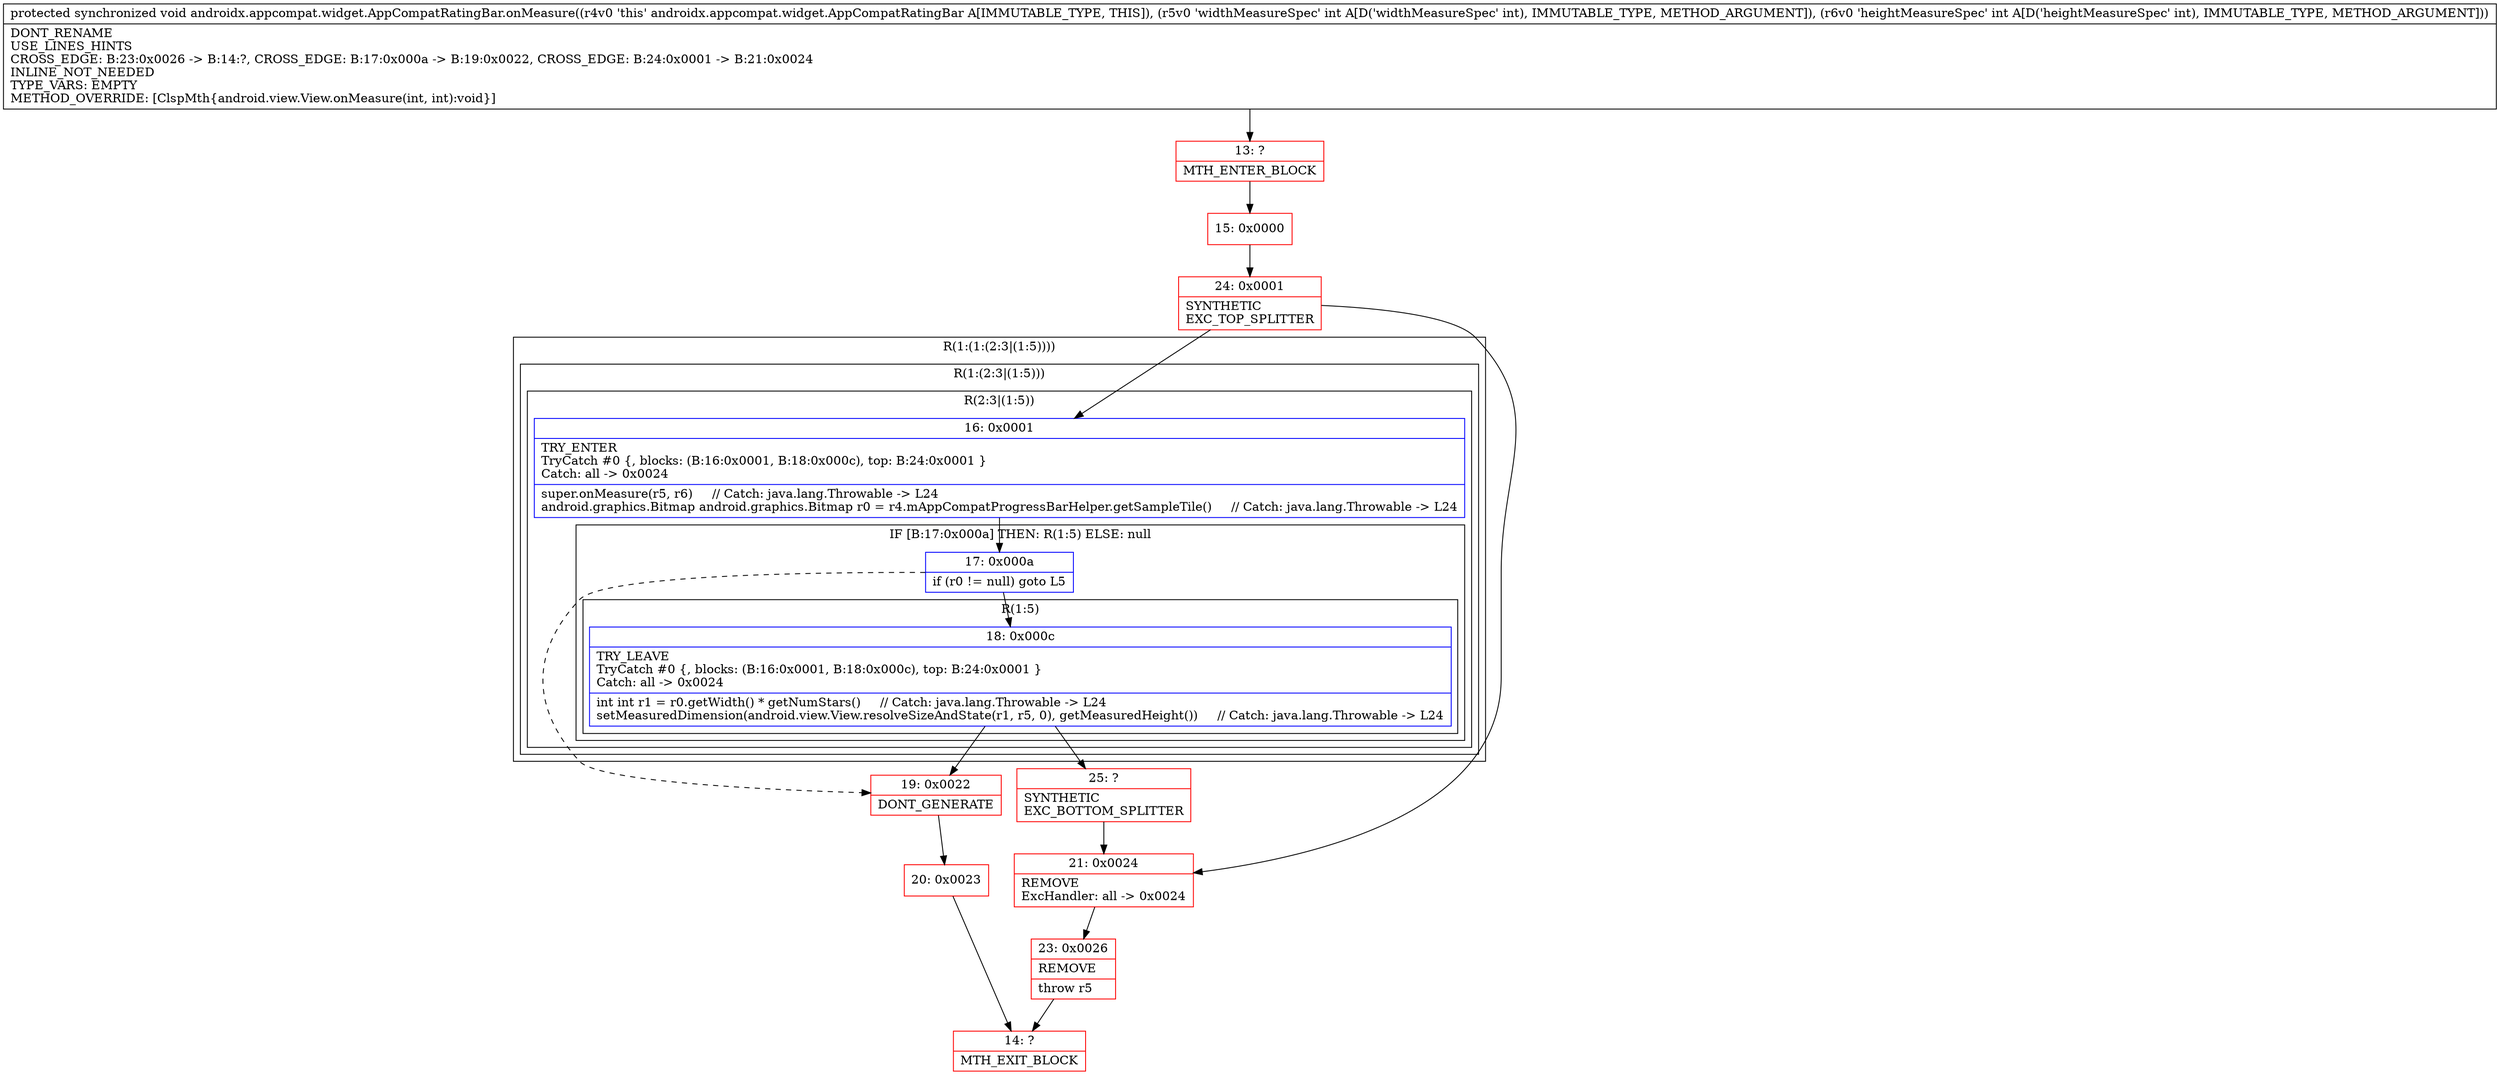 digraph "CFG forandroidx.appcompat.widget.AppCompatRatingBar.onMeasure(II)V" {
subgraph cluster_Region_218948707 {
label = "R(1:(1:(2:3|(1:5))))";
node [shape=record,color=blue];
subgraph cluster_Region_2072255381 {
label = "R(1:(2:3|(1:5)))";
node [shape=record,color=blue];
subgraph cluster_Region_1476809276 {
label = "R(2:3|(1:5))";
node [shape=record,color=blue];
Node_16 [shape=record,label="{16\:\ 0x0001|TRY_ENTER\lTryCatch #0 \{, blocks: (B:16:0x0001, B:18:0x000c), top: B:24:0x0001 \}\lCatch: all \-\> 0x0024\l|super.onMeasure(r5, r6)     \/\/ Catch: java.lang.Throwable \-\> L24\landroid.graphics.Bitmap android.graphics.Bitmap r0 = r4.mAppCompatProgressBarHelper.getSampleTile()     \/\/ Catch: java.lang.Throwable \-\> L24\l}"];
subgraph cluster_IfRegion_114675632 {
label = "IF [B:17:0x000a] THEN: R(1:5) ELSE: null";
node [shape=record,color=blue];
Node_17 [shape=record,label="{17\:\ 0x000a|if (r0 != null) goto L5\l}"];
subgraph cluster_Region_322746455 {
label = "R(1:5)";
node [shape=record,color=blue];
Node_18 [shape=record,label="{18\:\ 0x000c|TRY_LEAVE\lTryCatch #0 \{, blocks: (B:16:0x0001, B:18:0x000c), top: B:24:0x0001 \}\lCatch: all \-\> 0x0024\l|int int r1 = r0.getWidth() * getNumStars()     \/\/ Catch: java.lang.Throwable \-\> L24\lsetMeasuredDimension(android.view.View.resolveSizeAndState(r1, r5, 0), getMeasuredHeight())     \/\/ Catch: java.lang.Throwable \-\> L24\l}"];
}
}
}
}
}
Node_13 [shape=record,color=red,label="{13\:\ ?|MTH_ENTER_BLOCK\l}"];
Node_15 [shape=record,color=red,label="{15\:\ 0x0000}"];
Node_24 [shape=record,color=red,label="{24\:\ 0x0001|SYNTHETIC\lEXC_TOP_SPLITTER\l}"];
Node_25 [shape=record,color=red,label="{25\:\ ?|SYNTHETIC\lEXC_BOTTOM_SPLITTER\l}"];
Node_19 [shape=record,color=red,label="{19\:\ 0x0022|DONT_GENERATE\l}"];
Node_20 [shape=record,color=red,label="{20\:\ 0x0023}"];
Node_14 [shape=record,color=red,label="{14\:\ ?|MTH_EXIT_BLOCK\l}"];
Node_21 [shape=record,color=red,label="{21\:\ 0x0024|REMOVE\lExcHandler: all \-\> 0x0024\l}"];
Node_23 [shape=record,color=red,label="{23\:\ 0x0026|REMOVE\l|throw r5\l}"];
MethodNode[shape=record,label="{protected synchronized void androidx.appcompat.widget.AppCompatRatingBar.onMeasure((r4v0 'this' androidx.appcompat.widget.AppCompatRatingBar A[IMMUTABLE_TYPE, THIS]), (r5v0 'widthMeasureSpec' int A[D('widthMeasureSpec' int), IMMUTABLE_TYPE, METHOD_ARGUMENT]), (r6v0 'heightMeasureSpec' int A[D('heightMeasureSpec' int), IMMUTABLE_TYPE, METHOD_ARGUMENT]))  | DONT_RENAME\lUSE_LINES_HINTS\lCROSS_EDGE: B:23:0x0026 \-\> B:14:?, CROSS_EDGE: B:17:0x000a \-\> B:19:0x0022, CROSS_EDGE: B:24:0x0001 \-\> B:21:0x0024\lINLINE_NOT_NEEDED\lTYPE_VARS: EMPTY\lMETHOD_OVERRIDE: [ClspMth\{android.view.View.onMeasure(int, int):void\}]\l}"];
MethodNode -> Node_13;Node_16 -> Node_17;
Node_17 -> Node_18;
Node_17 -> Node_19[style=dashed];
Node_18 -> Node_19;
Node_18 -> Node_25;
Node_13 -> Node_15;
Node_15 -> Node_24;
Node_24 -> Node_16;
Node_24 -> Node_21;
Node_25 -> Node_21;
Node_19 -> Node_20;
Node_20 -> Node_14;
Node_21 -> Node_23;
Node_23 -> Node_14;
}

